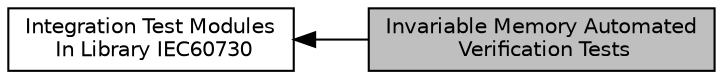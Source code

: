digraph "Invariable Memory Automated Verification Tests"
{
  edge [fontname="Helvetica",fontsize="10",labelfontname="Helvetica",labelfontsize="10"];
  node [fontname="Helvetica",fontsize="10",shape=box];
  rankdir=LR;
  Node2 [label="Integration Test Modules\l In Library IEC60730",height=0.2,width=0.4,color="black", fillcolor="white", style="filled",URL="$group__IEC60730__INTEGRATION__TEST.html",tooltip=" "];
  Node1 [label="Invariable Memory Automated\l Verification Tests",height=0.2,width=0.4,color="black", fillcolor="grey75", style="filled", fontcolor="black",tooltip="Python script for the IEC60730 Invariable Memory plausibility verification tests."];
  Node2->Node1 [shape=plaintext, dir="back", style="solid"];
}
